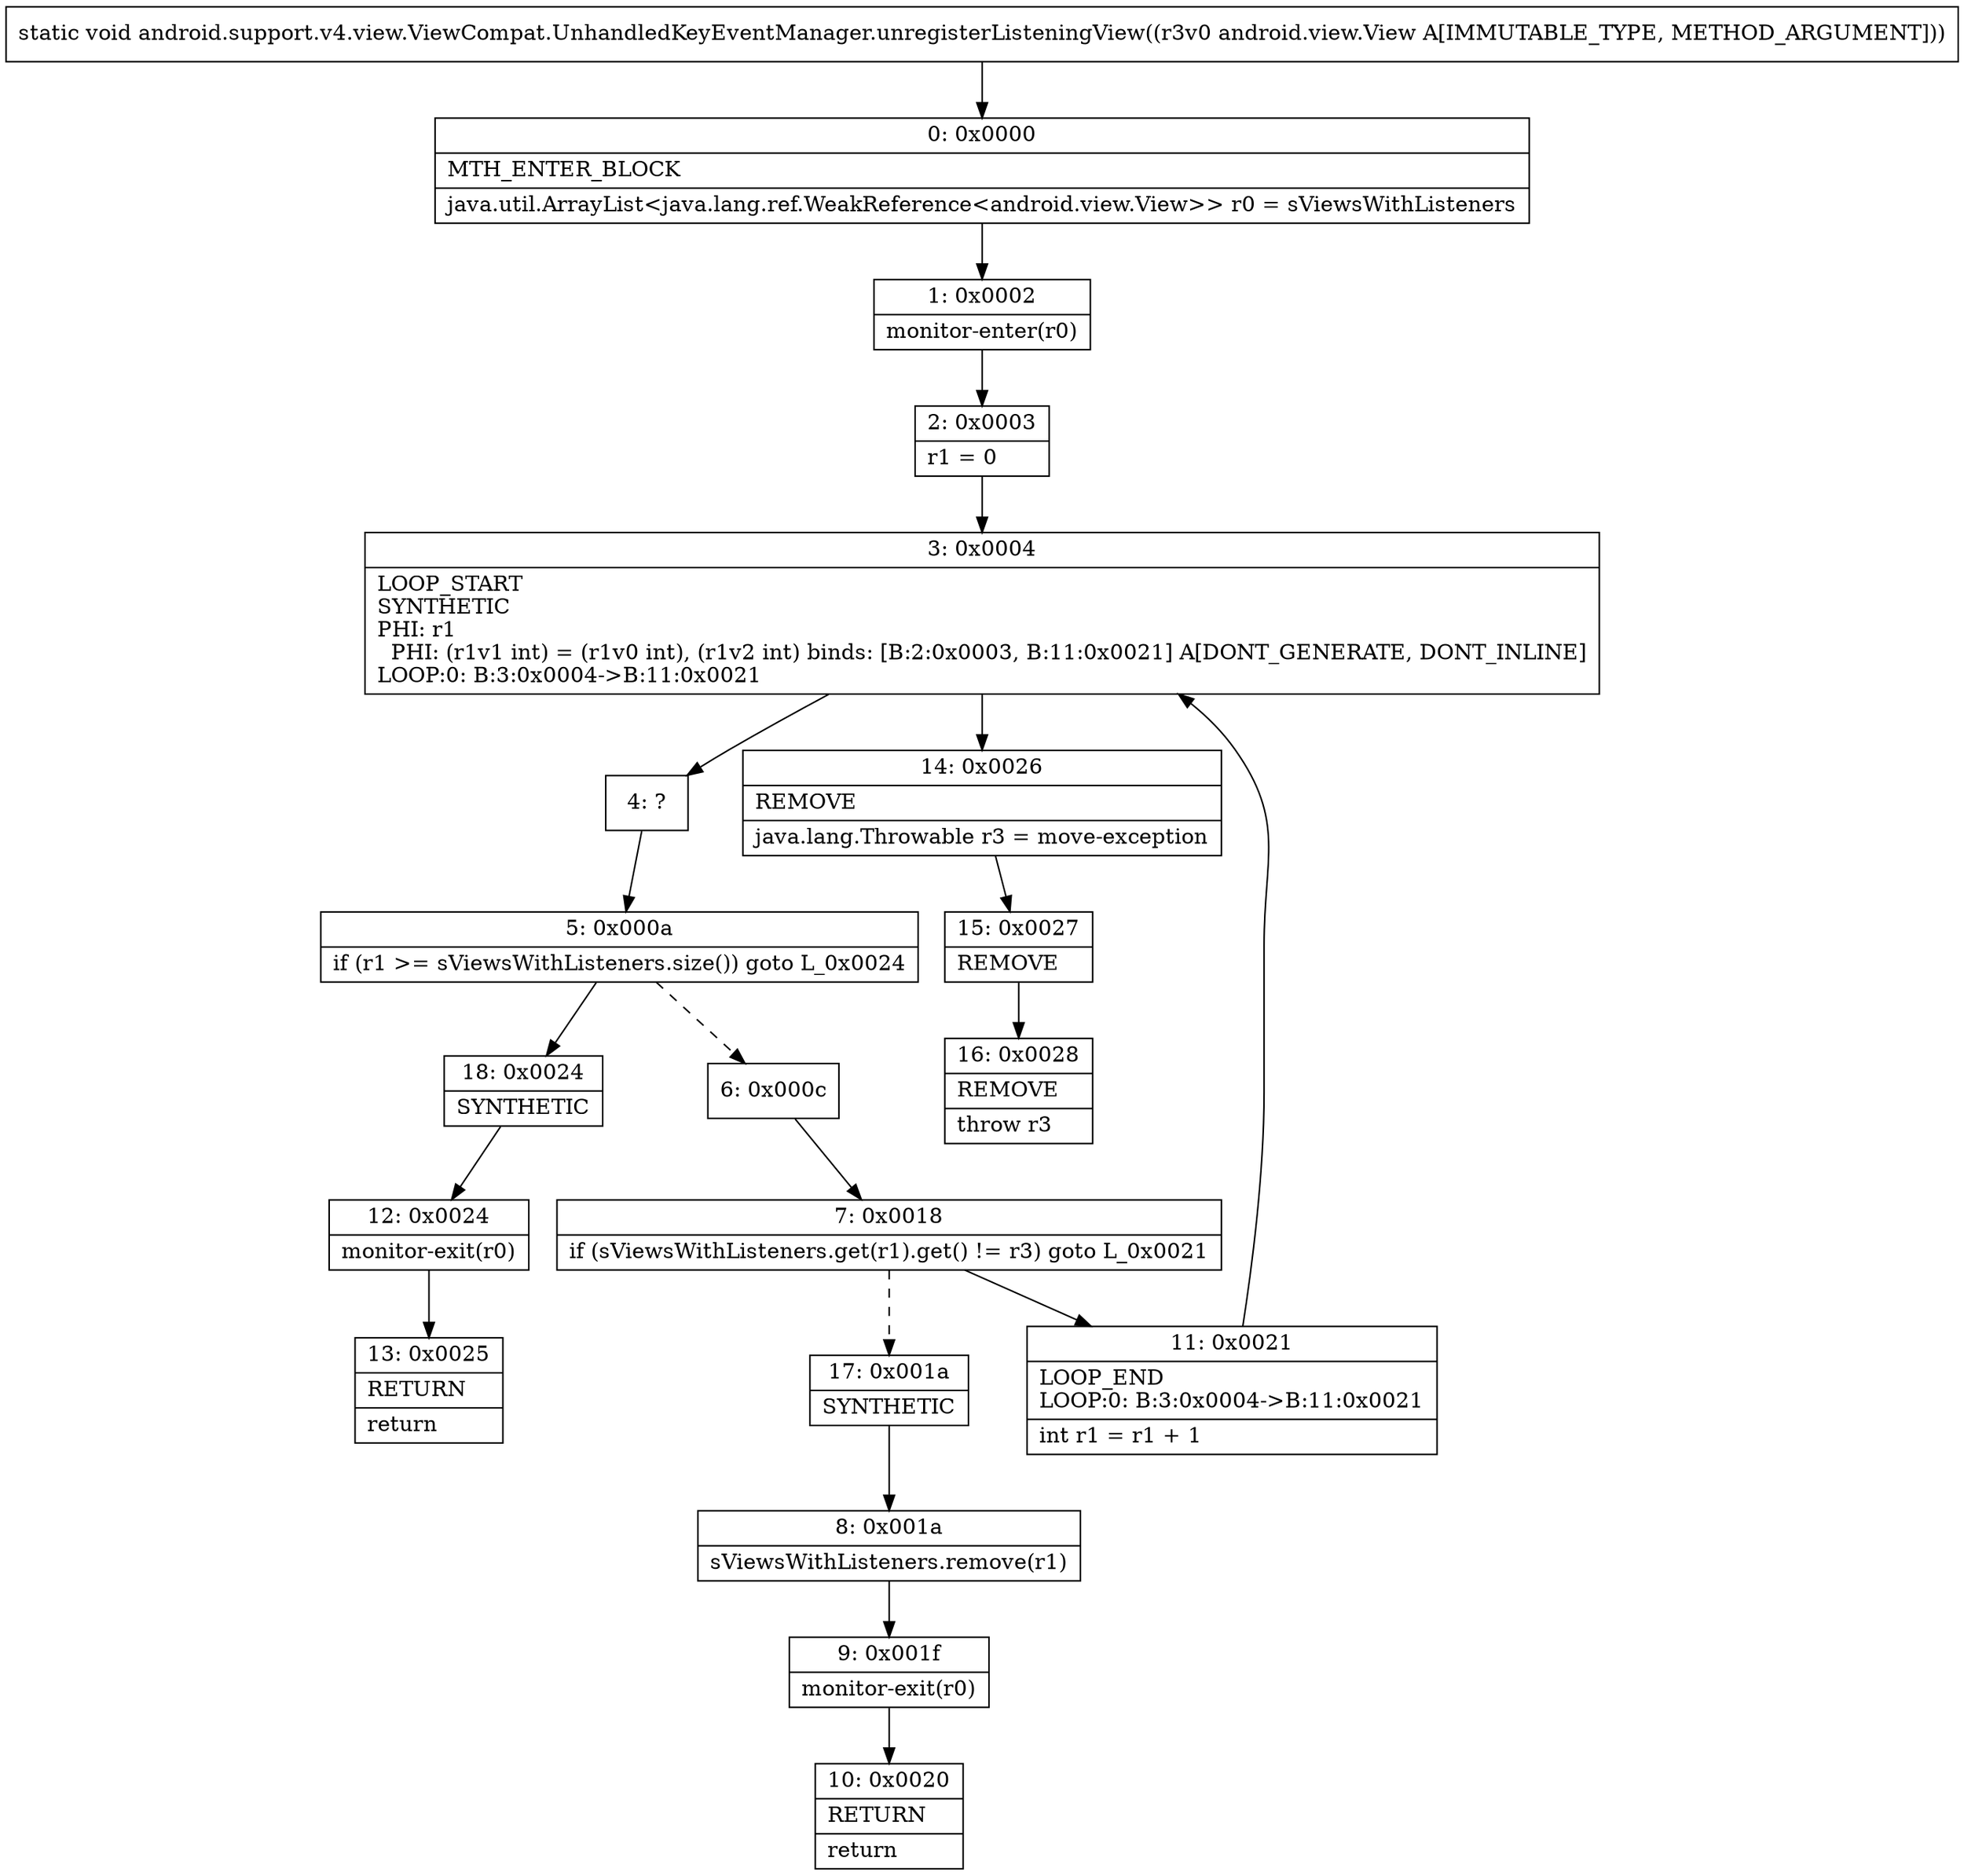 digraph "CFG forandroid.support.v4.view.ViewCompat.UnhandledKeyEventManager.unregisterListeningView(Landroid\/view\/View;)V" {
Node_0 [shape=record,label="{0\:\ 0x0000|MTH_ENTER_BLOCK\l|java.util.ArrayList\<java.lang.ref.WeakReference\<android.view.View\>\> r0 = sViewsWithListeners\l}"];
Node_1 [shape=record,label="{1\:\ 0x0002|monitor\-enter(r0)\l}"];
Node_2 [shape=record,label="{2\:\ 0x0003|r1 = 0\l}"];
Node_3 [shape=record,label="{3\:\ 0x0004|LOOP_START\lSYNTHETIC\lPHI: r1 \l  PHI: (r1v1 int) = (r1v0 int), (r1v2 int) binds: [B:2:0x0003, B:11:0x0021] A[DONT_GENERATE, DONT_INLINE]\lLOOP:0: B:3:0x0004\-\>B:11:0x0021\l}"];
Node_4 [shape=record,label="{4\:\ ?}"];
Node_5 [shape=record,label="{5\:\ 0x000a|if (r1 \>= sViewsWithListeners.size()) goto L_0x0024\l}"];
Node_6 [shape=record,label="{6\:\ 0x000c}"];
Node_7 [shape=record,label="{7\:\ 0x0018|if (sViewsWithListeners.get(r1).get() != r3) goto L_0x0021\l}"];
Node_8 [shape=record,label="{8\:\ 0x001a|sViewsWithListeners.remove(r1)\l}"];
Node_9 [shape=record,label="{9\:\ 0x001f|monitor\-exit(r0)\l}"];
Node_10 [shape=record,label="{10\:\ 0x0020|RETURN\l|return\l}"];
Node_11 [shape=record,label="{11\:\ 0x0021|LOOP_END\lLOOP:0: B:3:0x0004\-\>B:11:0x0021\l|int r1 = r1 + 1\l}"];
Node_12 [shape=record,label="{12\:\ 0x0024|monitor\-exit(r0)\l}"];
Node_13 [shape=record,label="{13\:\ 0x0025|RETURN\l|return\l}"];
Node_14 [shape=record,label="{14\:\ 0x0026|REMOVE\l|java.lang.Throwable r3 = move\-exception\l}"];
Node_15 [shape=record,label="{15\:\ 0x0027|REMOVE\l}"];
Node_16 [shape=record,label="{16\:\ 0x0028|REMOVE\l|throw r3\l}"];
Node_17 [shape=record,label="{17\:\ 0x001a|SYNTHETIC\l}"];
Node_18 [shape=record,label="{18\:\ 0x0024|SYNTHETIC\l}"];
MethodNode[shape=record,label="{static void android.support.v4.view.ViewCompat.UnhandledKeyEventManager.unregisterListeningView((r3v0 android.view.View A[IMMUTABLE_TYPE, METHOD_ARGUMENT])) }"];
MethodNode -> Node_0;
Node_0 -> Node_1;
Node_1 -> Node_2;
Node_2 -> Node_3;
Node_3 -> Node_4;
Node_3 -> Node_14;
Node_4 -> Node_5;
Node_5 -> Node_6[style=dashed];
Node_5 -> Node_18;
Node_6 -> Node_7;
Node_7 -> Node_11;
Node_7 -> Node_17[style=dashed];
Node_8 -> Node_9;
Node_9 -> Node_10;
Node_11 -> Node_3;
Node_12 -> Node_13;
Node_14 -> Node_15;
Node_15 -> Node_16;
Node_17 -> Node_8;
Node_18 -> Node_12;
}

